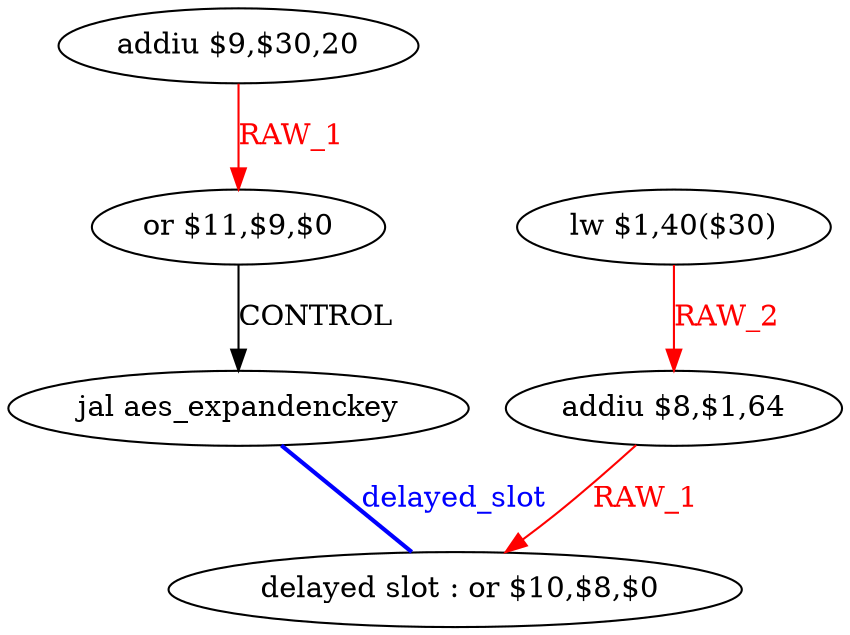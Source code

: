 digraph G1 {
node [shape = ellipse];
i5 [label = " delayed slot : or $10,$8,$0"] ;
i4 ->  i5 [style = bold, dir= none, fontcolor = blue, color = blue, label= "delayed_slot"];
i4 [label = "jal aes_expandenckey"] ;
i0 [label = "lw $1,40($30)"] ;
i0 ->  i2 [color = red, fontcolor = red, label= "RAW_2"];
i2 [label = "addiu $8,$1,64"] ;
i2 ->  i5 [color = red, fontcolor = red, label= "RAW_1"];
i1 [label = "addiu $9,$30,20"] ;
i1 ->  i3 [color = red, fontcolor = red, label= "RAW_1"];
i3 [label = "or $11,$9,$0"] ;
i3 ->  i4 [label= "CONTROL"];
}
